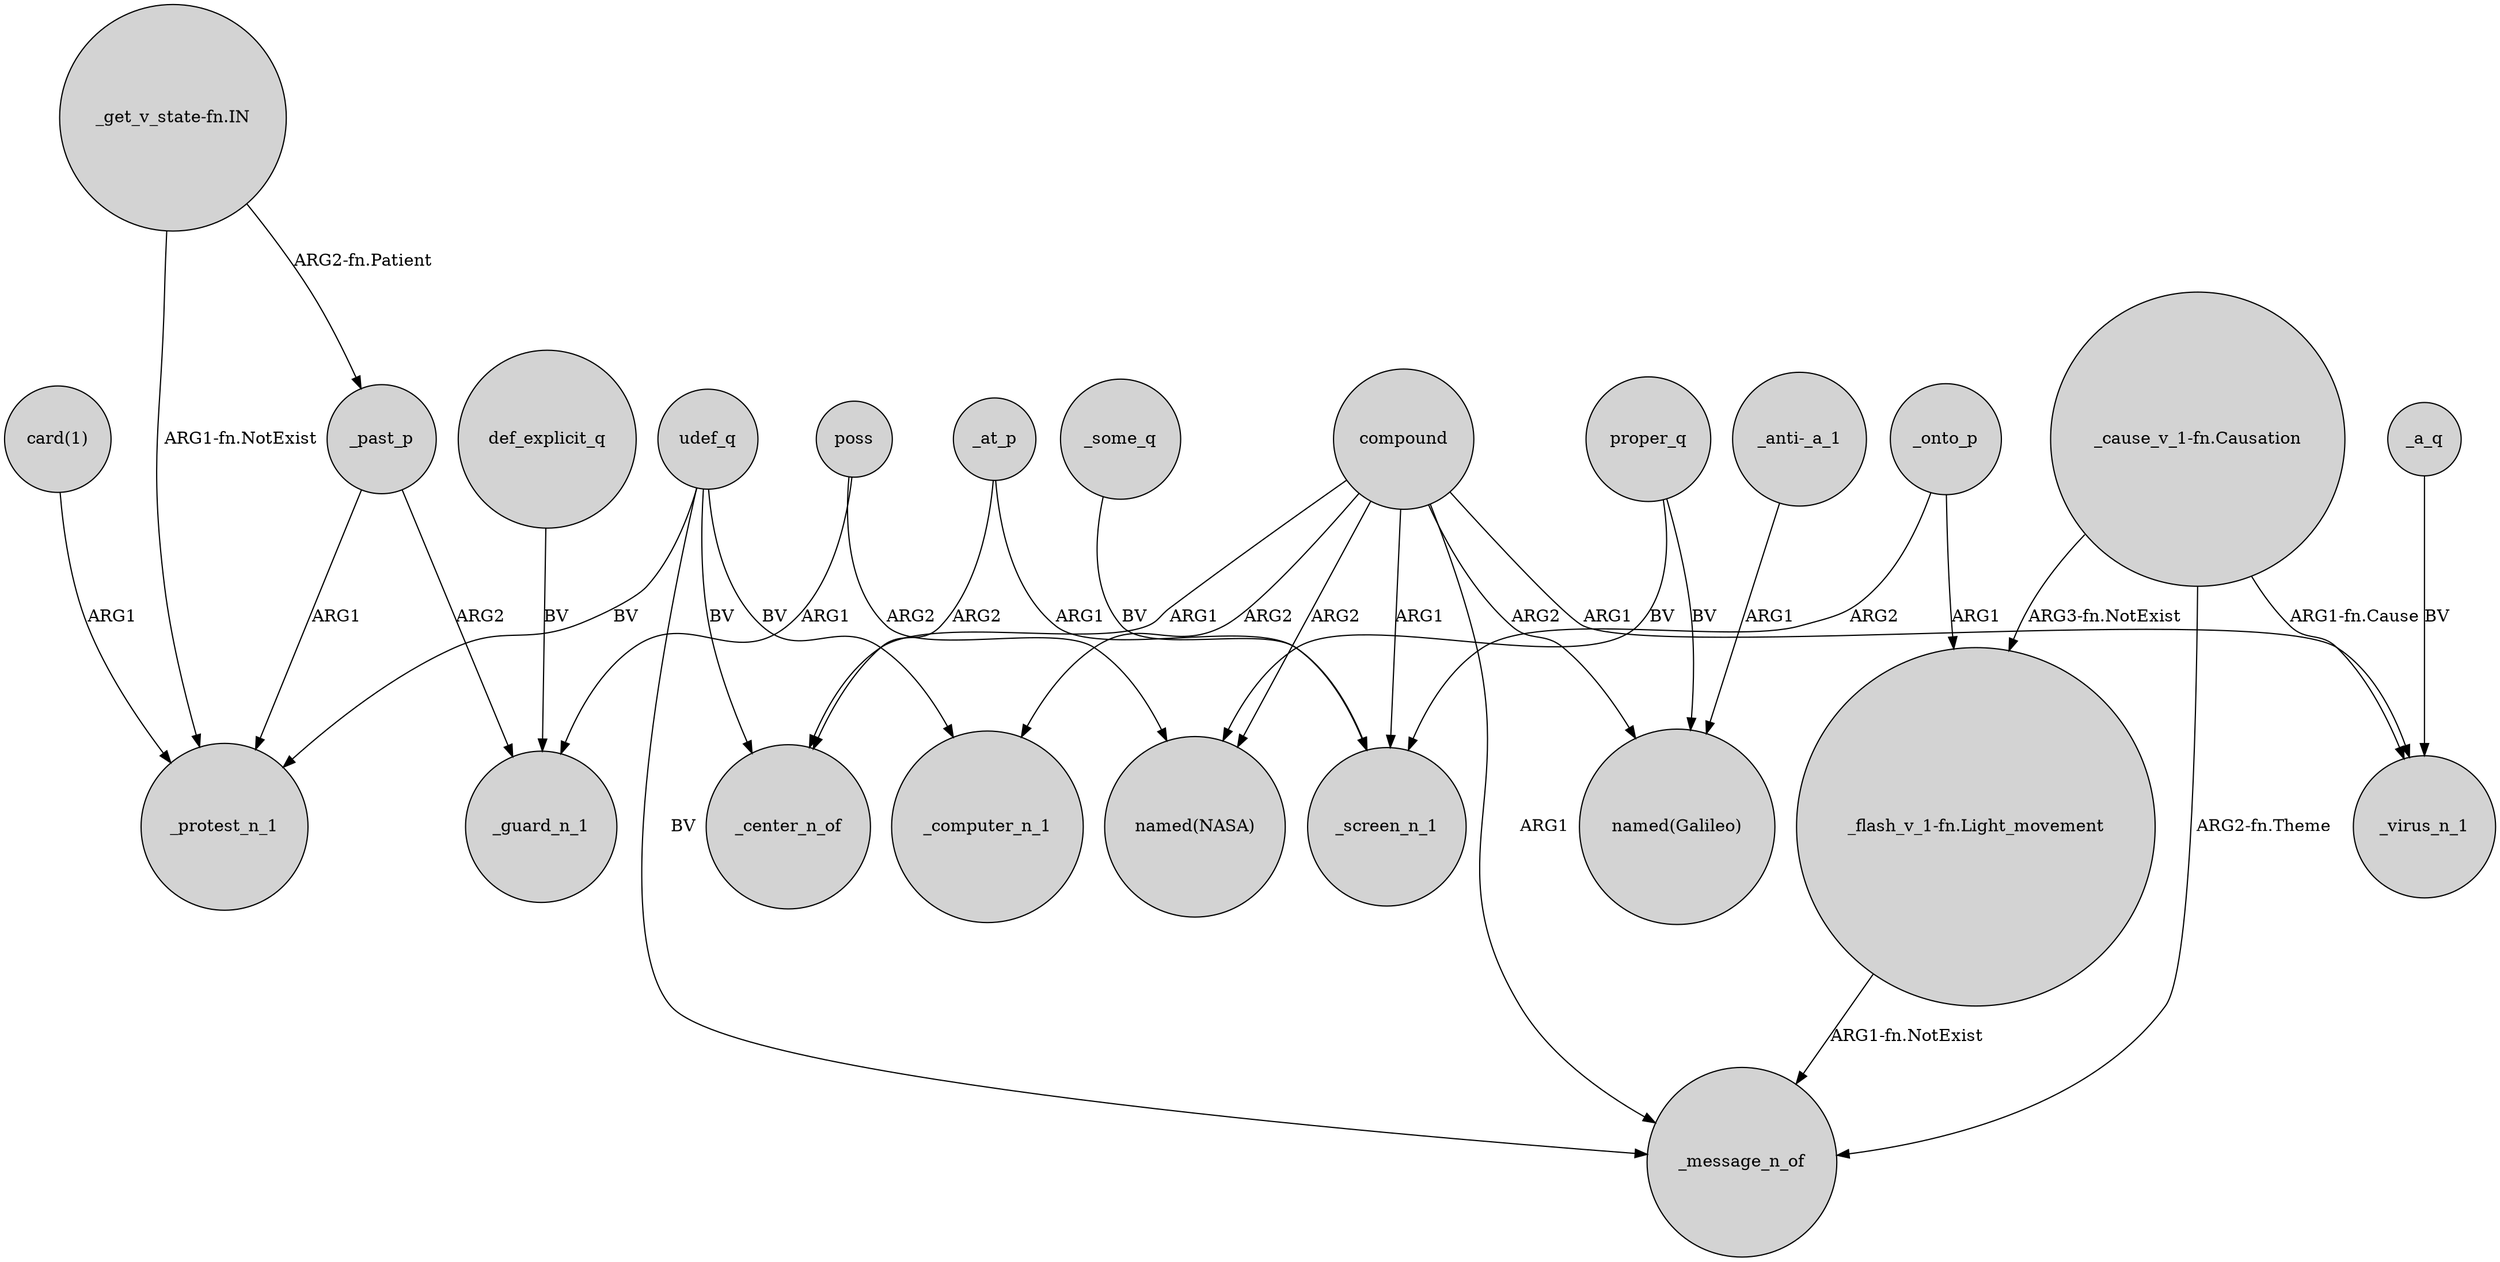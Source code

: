 digraph {
	node [shape=circle style=filled]
	proper_q -> "named(NASA)" [label=BV]
	_onto_p -> "_flash_v_1-fn.Light_movement" [label=ARG1]
	"_cause_v_1-fn.Causation" -> "_flash_v_1-fn.Light_movement" [label="ARG3-fn.NotExist"]
	poss -> _guard_n_1 [label=ARG1]
	_at_p -> _center_n_of [label=ARG2]
	udef_q -> _computer_n_1 [label=BV]
	udef_q -> _center_n_of [label=BV]
	compound -> _message_n_of [label=ARG1]
	compound -> _computer_n_1 [label=ARG2]
	def_explicit_q -> _guard_n_1 [label=BV]
	udef_q -> _protest_n_1 [label=BV]
	"card(1)" -> _protest_n_1 [label=ARG1]
	"_flash_v_1-fn.Light_movement" -> _message_n_of [label="ARG1-fn.NotExist"]
	_some_q -> _screen_n_1 [label=BV]
	compound -> _screen_n_1 [label=ARG1]
	proper_q -> "named(Galileo)" [label=BV]
	poss -> "named(NASA)" [label=ARG2]
	_past_p -> _protest_n_1 [label=ARG1]
	"_get_v_state-fn.IN" -> _protest_n_1 [label="ARG1-fn.NotExist"]
	_a_q -> _virus_n_1 [label=BV]
	_onto_p -> _screen_n_1 [label=ARG2]
	compound -> _center_n_of [label=ARG1]
	compound -> "named(NASA)" [label=ARG2]
	_at_p -> _screen_n_1 [label=ARG1]
	compound -> _virus_n_1 [label=ARG1]
	"_anti-_a_1" -> "named(Galileo)" [label=ARG1]
	_past_p -> _guard_n_1 [label=ARG2]
	udef_q -> _message_n_of [label=BV]
	"_cause_v_1-fn.Causation" -> _virus_n_1 [label="ARG1-fn.Cause"]
	compound -> "named(Galileo)" [label=ARG2]
	"_cause_v_1-fn.Causation" -> _message_n_of [label="ARG2-fn.Theme"]
	"_get_v_state-fn.IN" -> _past_p [label="ARG2-fn.Patient"]
}
